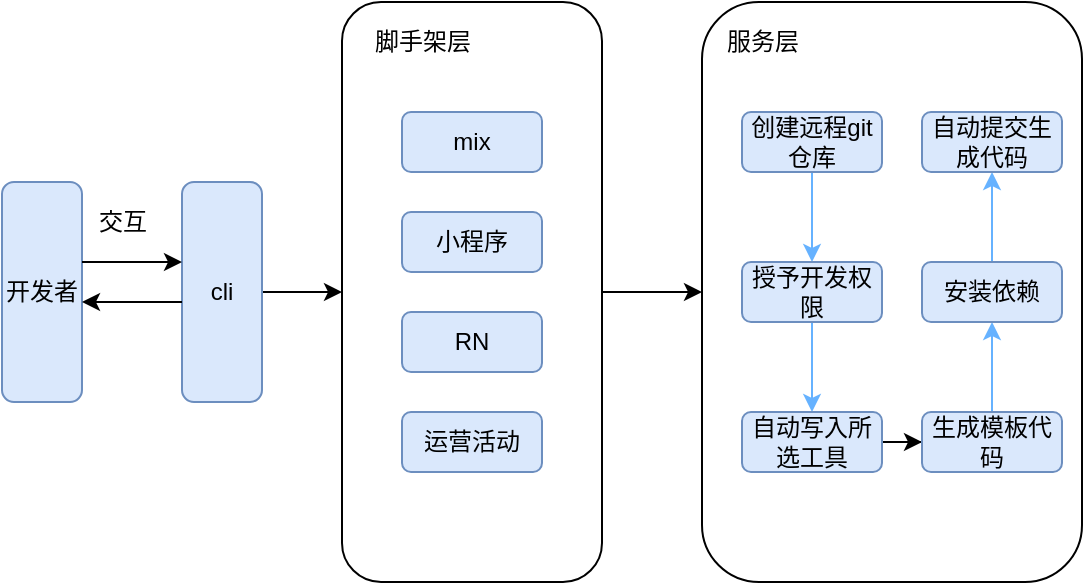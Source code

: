 <mxfile version="16.6.1" type="github">
  <diagram id="Rsgn22jSeU_7pNccAdjG" name="第 1 页">
    <mxGraphModel dx="946" dy="511" grid="1" gridSize="10" guides="1" tooltips="1" connect="1" arrows="1" fold="1" page="1" pageScale="1" pageWidth="827" pageHeight="1169" background="#ffffff" math="0" shadow="0">
      <root>
        <mxCell id="0" />
        <mxCell id="1" parent="0" />
        <mxCell id="q7EGyFAUahFd5ot8oOuE-1" value="开发者" style="rounded=1;whiteSpace=wrap;html=1;sketch=0;fillColor=#dae8fc;strokeColor=#6c8ebf;" vertex="1" parent="1">
          <mxGeometry x="80" y="150" width="40" height="110" as="geometry" />
        </mxCell>
        <mxCell id="q7EGyFAUahFd5ot8oOuE-8" style="edgeStyle=orthogonalEdgeStyle;rounded=0;orthogonalLoop=1;jettySize=auto;html=1;exitX=1;exitY=0.5;exitDx=0;exitDy=0;" edge="1" parent="1" source="q7EGyFAUahFd5ot8oOuE-2">
          <mxGeometry relative="1" as="geometry">
            <mxPoint x="250" y="205" as="targetPoint" />
          </mxGeometry>
        </mxCell>
        <mxCell id="q7EGyFAUahFd5ot8oOuE-2" value="cli" style="rounded=1;whiteSpace=wrap;html=1;sketch=0;glass=0;shadow=0;fillColor=#dae8fc;strokeColor=#6c8ebf;" vertex="1" parent="1">
          <mxGeometry x="170" y="150" width="40" height="110" as="geometry" />
        </mxCell>
        <mxCell id="q7EGyFAUahFd5ot8oOuE-5" value="" style="endArrow=classic;html=1;rounded=0;" edge="1" parent="1">
          <mxGeometry width="50" height="50" relative="1" as="geometry">
            <mxPoint x="120" y="190" as="sourcePoint" />
            <mxPoint x="170" y="190" as="targetPoint" />
          </mxGeometry>
        </mxCell>
        <mxCell id="q7EGyFAUahFd5ot8oOuE-6" value="" style="endArrow=classic;html=1;rounded=0;" edge="1" parent="1">
          <mxGeometry width="50" height="50" relative="1" as="geometry">
            <mxPoint x="170" y="210" as="sourcePoint" />
            <mxPoint x="120" y="210" as="targetPoint" />
          </mxGeometry>
        </mxCell>
        <mxCell id="q7EGyFAUahFd5ot8oOuE-7" value="交互" style="text;html=1;align=center;verticalAlign=middle;resizable=0;points=[];autosize=1;strokeColor=none;fillColor=none;" vertex="1" parent="1">
          <mxGeometry x="120" y="160" width="40" height="20" as="geometry" />
        </mxCell>
        <mxCell id="q7EGyFAUahFd5ot8oOuE-19" style="edgeStyle=orthogonalEdgeStyle;rounded=0;orthogonalLoop=1;jettySize=auto;html=1;exitX=1;exitY=0.5;exitDx=0;exitDy=0;" edge="1" parent="1" source="q7EGyFAUahFd5ot8oOuE-9">
          <mxGeometry relative="1" as="geometry">
            <mxPoint x="430" y="205" as="targetPoint" />
          </mxGeometry>
        </mxCell>
        <mxCell id="q7EGyFAUahFd5ot8oOuE-9" value="" style="rounded=1;whiteSpace=wrap;html=1;sketch=0;glass=0;shadow=0;" vertex="1" parent="1">
          <mxGeometry x="250" y="60" width="130" height="290" as="geometry" />
        </mxCell>
        <mxCell id="q7EGyFAUahFd5ot8oOuE-12" value="mix" style="rounded=1;whiteSpace=wrap;html=1;sketch=0;fillColor=#dae8fc;strokeColor=#6c8ebf;" vertex="1" parent="1">
          <mxGeometry x="280" y="115" width="70" height="30" as="geometry" />
        </mxCell>
        <mxCell id="q7EGyFAUahFd5ot8oOuE-13" value="脚手架层" style="text;html=1;align=center;verticalAlign=middle;resizable=0;points=[];autosize=1;strokeColor=none;fillColor=none;" vertex="1" parent="1">
          <mxGeometry x="260" y="70" width="60" height="20" as="geometry" />
        </mxCell>
        <mxCell id="q7EGyFAUahFd5ot8oOuE-16" value="小程序" style="rounded=1;whiteSpace=wrap;html=1;sketch=0;fillColor=#dae8fc;strokeColor=#6c8ebf;" vertex="1" parent="1">
          <mxGeometry x="280" y="165" width="70" height="30" as="geometry" />
        </mxCell>
        <mxCell id="q7EGyFAUahFd5ot8oOuE-17" value="RN" style="rounded=1;whiteSpace=wrap;html=1;sketch=0;fillColor=#dae8fc;strokeColor=#6c8ebf;" vertex="1" parent="1">
          <mxGeometry x="280" y="215" width="70" height="30" as="geometry" />
        </mxCell>
        <mxCell id="q7EGyFAUahFd5ot8oOuE-18" value="运营活动" style="rounded=1;whiteSpace=wrap;html=1;sketch=0;fillColor=#dae8fc;strokeColor=#6c8ebf;" vertex="1" parent="1">
          <mxGeometry x="280" y="265" width="70" height="30" as="geometry" />
        </mxCell>
        <mxCell id="q7EGyFAUahFd5ot8oOuE-20" value="" style="rounded=1;whiteSpace=wrap;html=1;sketch=0;glass=0;shadow=0;" vertex="1" parent="1">
          <mxGeometry x="430" y="60" width="190" height="290" as="geometry" />
        </mxCell>
        <mxCell id="q7EGyFAUahFd5ot8oOuE-21" value="服务层" style="text;html=1;align=center;verticalAlign=middle;resizable=0;points=[];autosize=1;strokeColor=none;fillColor=none;" vertex="1" parent="1">
          <mxGeometry x="435" y="70" width="50" height="20" as="geometry" />
        </mxCell>
        <mxCell id="q7EGyFAUahFd5ot8oOuE-28" value="" style="edgeStyle=orthogonalEdgeStyle;rounded=0;orthogonalLoop=1;jettySize=auto;html=1;strokeColor=#66B2FF;" edge="1" parent="1" source="q7EGyFAUahFd5ot8oOuE-22" target="q7EGyFAUahFd5ot8oOuE-23">
          <mxGeometry relative="1" as="geometry" />
        </mxCell>
        <mxCell id="q7EGyFAUahFd5ot8oOuE-22" value="创建远程git仓库" style="rounded=1;whiteSpace=wrap;html=1;sketch=0;fillColor=#dae8fc;strokeColor=#6c8ebf;" vertex="1" parent="1">
          <mxGeometry x="450" y="115" width="70" height="30" as="geometry" />
        </mxCell>
        <mxCell id="q7EGyFAUahFd5ot8oOuE-29" value="" style="edgeStyle=orthogonalEdgeStyle;rounded=0;orthogonalLoop=1;jettySize=auto;html=1;strokeColor=#66B2FF;" edge="1" parent="1" source="q7EGyFAUahFd5ot8oOuE-23" target="q7EGyFAUahFd5ot8oOuE-24">
          <mxGeometry relative="1" as="geometry" />
        </mxCell>
        <mxCell id="q7EGyFAUahFd5ot8oOuE-23" value="授予开发权限" style="rounded=1;whiteSpace=wrap;html=1;sketch=0;fillColor=#dae8fc;strokeColor=#6c8ebf;" vertex="1" parent="1">
          <mxGeometry x="450" y="190" width="70" height="30" as="geometry" />
        </mxCell>
        <mxCell id="q7EGyFAUahFd5ot8oOuE-30" value="" style="edgeStyle=orthogonalEdgeStyle;rounded=0;orthogonalLoop=1;jettySize=auto;html=1;" edge="1" parent="1" source="q7EGyFAUahFd5ot8oOuE-24" target="q7EGyFAUahFd5ot8oOuE-25">
          <mxGeometry relative="1" as="geometry" />
        </mxCell>
        <mxCell id="q7EGyFAUahFd5ot8oOuE-24" value="自动写入所选工具" style="rounded=1;whiteSpace=wrap;html=1;sketch=0;fillColor=#dae8fc;strokeColor=#6c8ebf;" vertex="1" parent="1">
          <mxGeometry x="450" y="265" width="70" height="30" as="geometry" />
        </mxCell>
        <mxCell id="q7EGyFAUahFd5ot8oOuE-31" value="" style="edgeStyle=orthogonalEdgeStyle;rounded=0;orthogonalLoop=1;jettySize=auto;html=1;strokeColor=#66B2FF;" edge="1" parent="1" source="q7EGyFAUahFd5ot8oOuE-25" target="q7EGyFAUahFd5ot8oOuE-26">
          <mxGeometry relative="1" as="geometry" />
        </mxCell>
        <mxCell id="q7EGyFAUahFd5ot8oOuE-25" value="生成模板代码" style="rounded=1;whiteSpace=wrap;html=1;sketch=0;fillColor=#dae8fc;strokeColor=#6c8ebf;" vertex="1" parent="1">
          <mxGeometry x="540" y="265" width="70" height="30" as="geometry" />
        </mxCell>
        <mxCell id="q7EGyFAUahFd5ot8oOuE-32" value="" style="edgeStyle=orthogonalEdgeStyle;rounded=0;orthogonalLoop=1;jettySize=auto;html=1;strokeColor=#66B2FF;" edge="1" parent="1" source="q7EGyFAUahFd5ot8oOuE-26" target="q7EGyFAUahFd5ot8oOuE-27">
          <mxGeometry relative="1" as="geometry" />
        </mxCell>
        <mxCell id="q7EGyFAUahFd5ot8oOuE-26" value="安装依赖" style="rounded=1;whiteSpace=wrap;html=1;sketch=0;fillColor=#dae8fc;strokeColor=#6c8ebf;" vertex="1" parent="1">
          <mxGeometry x="540" y="190" width="70" height="30" as="geometry" />
        </mxCell>
        <mxCell id="q7EGyFAUahFd5ot8oOuE-27" value="自动提交生成代码" style="rounded=1;whiteSpace=wrap;html=1;sketch=0;fillColor=#dae8fc;strokeColor=#6c8ebf;" vertex="1" parent="1">
          <mxGeometry x="540" y="115" width="70" height="30" as="geometry" />
        </mxCell>
      </root>
    </mxGraphModel>
  </diagram>
</mxfile>
